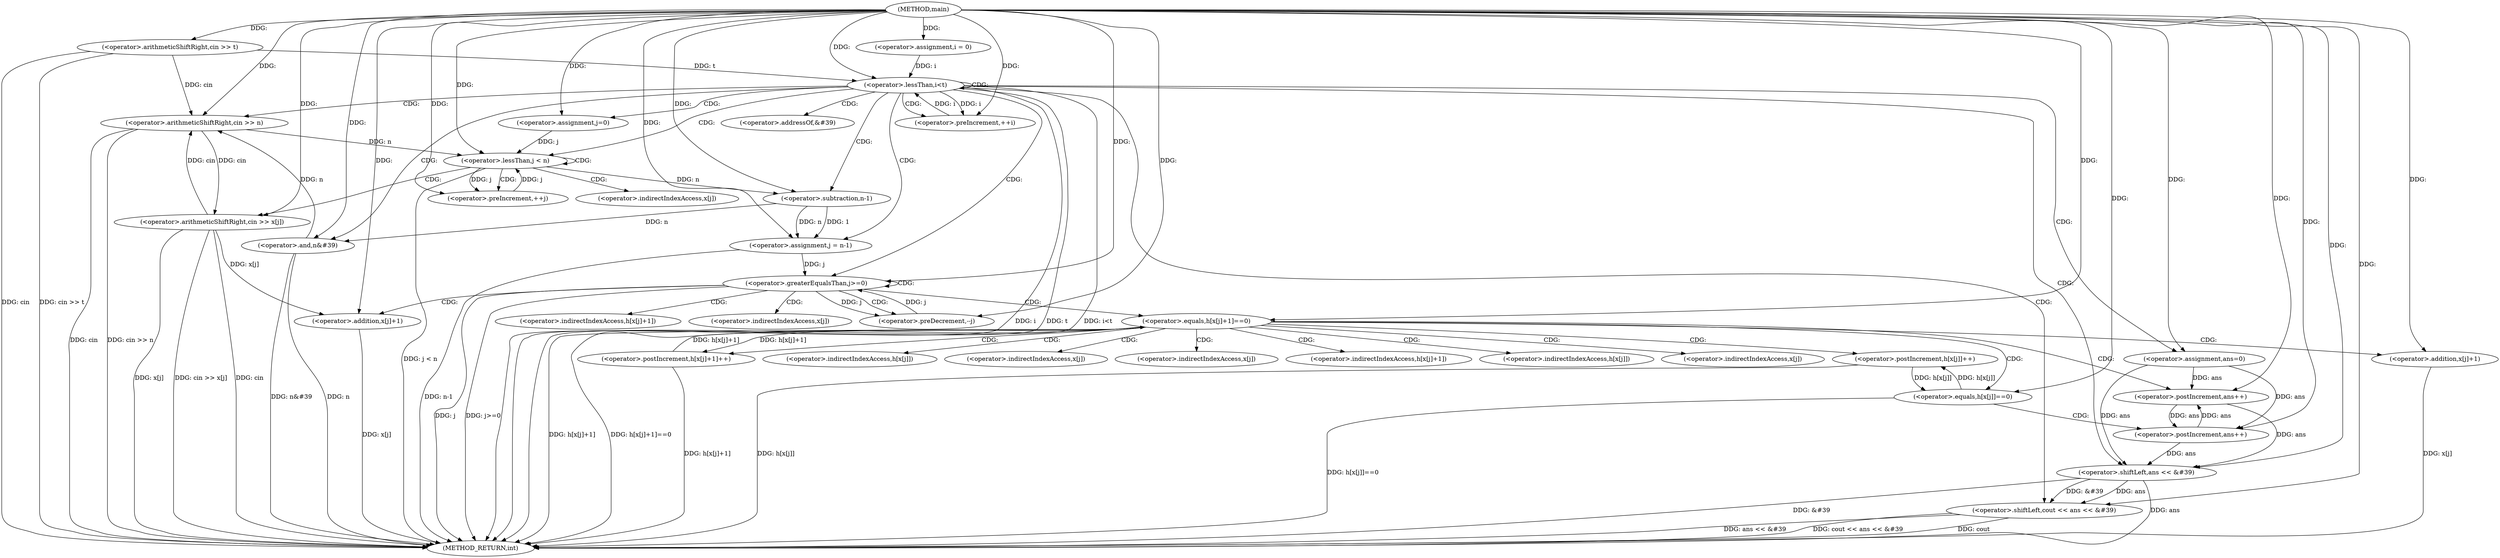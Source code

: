 digraph "main" {  
"1000103" [label = "(METHOD,main)" ]
"1000208" [label = "(METHOD_RETURN,int)" ]
"1000106" [label = "(<operator>.arithmeticShiftRight,cin >> t)" ]
"1000111" [label = "(<operator>.assignment,i = 0)" ]
"1000114" [label = "(<operator>.lessThan,i<t)" ]
"1000117" [label = "(<operator>.preIncrement,++i)" ]
"1000121" [label = "(<operator>.arithmeticShiftRight,cin >> n)" ]
"1000143" [label = "(<operator>.assignment,ans=0)" ]
"1000199" [label = "(<operator>.shiftLeft,cout << ans << &#39)" ]
"1000205" [label = "(<operator>.and,n&#39)" ]
"1000127" [label = "(<operator>.assignment,j=0)" ]
"1000130" [label = "(<operator>.lessThan,j < n)" ]
"1000133" [label = "(<operator>.preIncrement,++j)" ]
"1000148" [label = "(<operator>.assignment,j = n-1)" ]
"1000153" [label = "(<operator>.greaterEqualsThan,j>=0)" ]
"1000156" [label = "(<operator>.preDecrement,--j)" ]
"1000136" [label = "(<operator>.arithmeticShiftRight,cin >> x[j])" ]
"1000201" [label = "(<operator>.shiftLeft,ans << &#39)" ]
"1000150" [label = "(<operator>.subtraction,n-1)" ]
"1000160" [label = "(<operator>.equals,h[x[j]+1]==0)" ]
"1000170" [label = "(<operator>.postIncrement,h[x[j]+1]++)" ]
"1000178" [label = "(<operator>.postIncrement,ans++)" ]
"1000193" [label = "(<operator>.postIncrement,h[x[j]]++)" ]
"1000163" [label = "(<operator>.addition,x[j]+1)" ]
"1000183" [label = "(<operator>.equals,h[x[j]]==0)" ]
"1000173" [label = "(<operator>.addition,x[j]+1)" ]
"1000191" [label = "(<operator>.postIncrement,ans++)" ]
"1000203" [label = "(<operator>.addressOf,&#39)" ]
"1000138" [label = "(<operator>.indirectIndexAccess,x[j])" ]
"1000161" [label = "(<operator>.indirectIndexAccess,h[x[j]+1])" ]
"1000171" [label = "(<operator>.indirectIndexAccess,h[x[j]+1])" ]
"1000164" [label = "(<operator>.indirectIndexAccess,x[j])" ]
"1000194" [label = "(<operator>.indirectIndexAccess,h[x[j]])" ]
"1000174" [label = "(<operator>.indirectIndexAccess,x[j])" ]
"1000184" [label = "(<operator>.indirectIndexAccess,h[x[j]])" ]
"1000196" [label = "(<operator>.indirectIndexAccess,x[j])" ]
"1000186" [label = "(<operator>.indirectIndexAccess,x[j])" ]
  "1000106" -> "1000208"  [ label = "DDG: cin"] 
  "1000106" -> "1000208"  [ label = "DDG: cin >> t"] 
  "1000114" -> "1000208"  [ label = "DDG: i"] 
  "1000114" -> "1000208"  [ label = "DDG: t"] 
  "1000114" -> "1000208"  [ label = "DDG: i<t"] 
  "1000121" -> "1000208"  [ label = "DDG: cin"] 
  "1000121" -> "1000208"  [ label = "DDG: cin >> n"] 
  "1000130" -> "1000208"  [ label = "DDG: j < n"] 
  "1000148" -> "1000208"  [ label = "DDG: n-1"] 
  "1000153" -> "1000208"  [ label = "DDG: j"] 
  "1000153" -> "1000208"  [ label = "DDG: j>=0"] 
  "1000201" -> "1000208"  [ label = "DDG: ans"] 
  "1000201" -> "1000208"  [ label = "DDG: &#39"] 
  "1000199" -> "1000208"  [ label = "DDG: ans << &#39"] 
  "1000199" -> "1000208"  [ label = "DDG: cout << ans << &#39"] 
  "1000205" -> "1000208"  [ label = "DDG: n"] 
  "1000205" -> "1000208"  [ label = "DDG: n&#39"] 
  "1000163" -> "1000208"  [ label = "DDG: x[j]"] 
  "1000160" -> "1000208"  [ label = "DDG: h[x[j]+1]"] 
  "1000160" -> "1000208"  [ label = "DDG: h[x[j]+1]==0"] 
  "1000183" -> "1000208"  [ label = "DDG: h[x[j]]==0"] 
  "1000193" -> "1000208"  [ label = "DDG: h[x[j]]"] 
  "1000173" -> "1000208"  [ label = "DDG: x[j]"] 
  "1000170" -> "1000208"  [ label = "DDG: h[x[j]+1]"] 
  "1000136" -> "1000208"  [ label = "DDG: cin"] 
  "1000136" -> "1000208"  [ label = "DDG: x[j]"] 
  "1000136" -> "1000208"  [ label = "DDG: cin >> x[j]"] 
  "1000199" -> "1000208"  [ label = "DDG: cout"] 
  "1000103" -> "1000106"  [ label = "DDG: "] 
  "1000103" -> "1000111"  [ label = "DDG: "] 
  "1000111" -> "1000114"  [ label = "DDG: i"] 
  "1000117" -> "1000114"  [ label = "DDG: i"] 
  "1000103" -> "1000114"  [ label = "DDG: "] 
  "1000106" -> "1000114"  [ label = "DDG: t"] 
  "1000114" -> "1000117"  [ label = "DDG: i"] 
  "1000103" -> "1000117"  [ label = "DDG: "] 
  "1000103" -> "1000143"  [ label = "DDG: "] 
  "1000106" -> "1000121"  [ label = "DDG: cin"] 
  "1000136" -> "1000121"  [ label = "DDG: cin"] 
  "1000103" -> "1000121"  [ label = "DDG: "] 
  "1000205" -> "1000121"  [ label = "DDG: n"] 
  "1000103" -> "1000127"  [ label = "DDG: "] 
  "1000150" -> "1000148"  [ label = "DDG: n"] 
  "1000150" -> "1000148"  [ label = "DDG: 1"] 
  "1000103" -> "1000199"  [ label = "DDG: "] 
  "1000201" -> "1000199"  [ label = "DDG: ans"] 
  "1000201" -> "1000199"  [ label = "DDG: &#39"] 
  "1000150" -> "1000205"  [ label = "DDG: n"] 
  "1000103" -> "1000205"  [ label = "DDG: "] 
  "1000127" -> "1000130"  [ label = "DDG: j"] 
  "1000133" -> "1000130"  [ label = "DDG: j"] 
  "1000103" -> "1000130"  [ label = "DDG: "] 
  "1000121" -> "1000130"  [ label = "DDG: n"] 
  "1000130" -> "1000133"  [ label = "DDG: j"] 
  "1000103" -> "1000133"  [ label = "DDG: "] 
  "1000103" -> "1000148"  [ label = "DDG: "] 
  "1000148" -> "1000153"  [ label = "DDG: j"] 
  "1000156" -> "1000153"  [ label = "DDG: j"] 
  "1000103" -> "1000153"  [ label = "DDG: "] 
  "1000153" -> "1000156"  [ label = "DDG: j"] 
  "1000103" -> "1000156"  [ label = "DDG: "] 
  "1000143" -> "1000201"  [ label = "DDG: ans"] 
  "1000191" -> "1000201"  [ label = "DDG: ans"] 
  "1000178" -> "1000201"  [ label = "DDG: ans"] 
  "1000103" -> "1000201"  [ label = "DDG: "] 
  "1000121" -> "1000136"  [ label = "DDG: cin"] 
  "1000103" -> "1000136"  [ label = "DDG: "] 
  "1000130" -> "1000150"  [ label = "DDG: n"] 
  "1000103" -> "1000150"  [ label = "DDG: "] 
  "1000170" -> "1000160"  [ label = "DDG: h[x[j]+1]"] 
  "1000103" -> "1000160"  [ label = "DDG: "] 
  "1000160" -> "1000170"  [ label = "DDG: h[x[j]+1]"] 
  "1000143" -> "1000178"  [ label = "DDG: ans"] 
  "1000191" -> "1000178"  [ label = "DDG: ans"] 
  "1000103" -> "1000178"  [ label = "DDG: "] 
  "1000136" -> "1000163"  [ label = "DDG: x[j]"] 
  "1000103" -> "1000163"  [ label = "DDG: "] 
  "1000183" -> "1000193"  [ label = "DDG: h[x[j]]"] 
  "1000103" -> "1000173"  [ label = "DDG: "] 
  "1000193" -> "1000183"  [ label = "DDG: h[x[j]]"] 
  "1000103" -> "1000183"  [ label = "DDG: "] 
  "1000143" -> "1000191"  [ label = "DDG: ans"] 
  "1000178" -> "1000191"  [ label = "DDG: ans"] 
  "1000103" -> "1000191"  [ label = "DDG: "] 
  "1000114" -> "1000153"  [ label = "CDG: "] 
  "1000114" -> "1000117"  [ label = "CDG: "] 
  "1000114" -> "1000127"  [ label = "CDG: "] 
  "1000114" -> "1000199"  [ label = "CDG: "] 
  "1000114" -> "1000150"  [ label = "CDG: "] 
  "1000114" -> "1000114"  [ label = "CDG: "] 
  "1000114" -> "1000148"  [ label = "CDG: "] 
  "1000114" -> "1000121"  [ label = "CDG: "] 
  "1000114" -> "1000143"  [ label = "CDG: "] 
  "1000114" -> "1000203"  [ label = "CDG: "] 
  "1000114" -> "1000205"  [ label = "CDG: "] 
  "1000114" -> "1000201"  [ label = "CDG: "] 
  "1000114" -> "1000130"  [ label = "CDG: "] 
  "1000130" -> "1000133"  [ label = "CDG: "] 
  "1000130" -> "1000136"  [ label = "CDG: "] 
  "1000130" -> "1000130"  [ label = "CDG: "] 
  "1000130" -> "1000138"  [ label = "CDG: "] 
  "1000153" -> "1000153"  [ label = "CDG: "] 
  "1000153" -> "1000164"  [ label = "CDG: "] 
  "1000153" -> "1000156"  [ label = "CDG: "] 
  "1000153" -> "1000161"  [ label = "CDG: "] 
  "1000153" -> "1000163"  [ label = "CDG: "] 
  "1000153" -> "1000160"  [ label = "CDG: "] 
  "1000160" -> "1000174"  [ label = "CDG: "] 
  "1000160" -> "1000186"  [ label = "CDG: "] 
  "1000160" -> "1000183"  [ label = "CDG: "] 
  "1000160" -> "1000196"  [ label = "CDG: "] 
  "1000160" -> "1000178"  [ label = "CDG: "] 
  "1000160" -> "1000173"  [ label = "CDG: "] 
  "1000160" -> "1000170"  [ label = "CDG: "] 
  "1000160" -> "1000171"  [ label = "CDG: "] 
  "1000160" -> "1000193"  [ label = "CDG: "] 
  "1000160" -> "1000194"  [ label = "CDG: "] 
  "1000160" -> "1000184"  [ label = "CDG: "] 
  "1000183" -> "1000191"  [ label = "CDG: "] 
}
